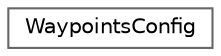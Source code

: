 digraph "Graphical Class Hierarchy"
{
 // LATEX_PDF_SIZE
  bgcolor="transparent";
  edge [fontname=Helvetica,fontsize=10,labelfontname=Helvetica,labelfontsize=10];
  node [fontname=Helvetica,fontsize=10,shape=box,height=0.2,width=0.4];
  rankdir="LR";
  Node0 [id="Node000000",label="WaypointsConfig",height=0.2,width=0.4,color="grey40", fillcolor="white", style="filled",URL="$d9/d7b/classWaypointsConfig.html",tooltip="Configuration settings for rendering waypoints in the world and radar."];
}

